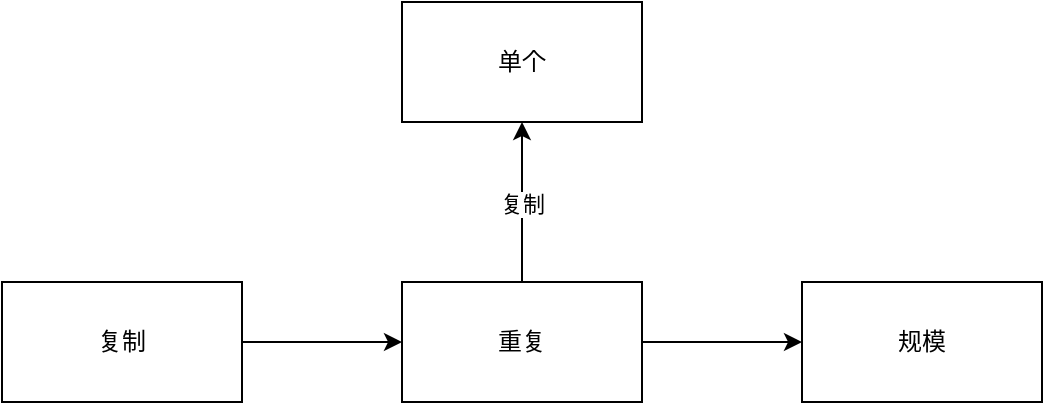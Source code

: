<mxfile version="24.8.0">
  <diagram id="R2lEEEUBdFMjLlhIrx00" name="Page-1">
    <mxGraphModel dx="1368" dy="757" grid="1" gridSize="10" guides="1" tooltips="1" connect="1" arrows="1" fold="1" page="1" pageScale="1" pageWidth="850" pageHeight="1100" math="0" shadow="0" extFonts="Permanent Marker^https://fonts.googleapis.com/css?family=Permanent+Marker">
      <root>
        <mxCell id="0" />
        <mxCell id="1" parent="0" />
        <mxCell id="NjFjKxCE7nN1qTIgbnOp-3" value="" style="edgeStyle=orthogonalEdgeStyle;rounded=0;orthogonalLoop=1;jettySize=auto;html=1;" edge="1" parent="1" source="NjFjKxCE7nN1qTIgbnOp-1" target="NjFjKxCE7nN1qTIgbnOp-2">
          <mxGeometry relative="1" as="geometry" />
        </mxCell>
        <mxCell id="NjFjKxCE7nN1qTIgbnOp-1" value="复制" style="rounded=0;whiteSpace=wrap;html=1;" vertex="1" parent="1">
          <mxGeometry x="270" y="290" width="120" height="60" as="geometry" />
        </mxCell>
        <mxCell id="NjFjKxCE7nN1qTIgbnOp-5" value="" style="edgeStyle=orthogonalEdgeStyle;rounded=0;orthogonalLoop=1;jettySize=auto;html=1;" edge="1" parent="1" source="NjFjKxCE7nN1qTIgbnOp-2" target="NjFjKxCE7nN1qTIgbnOp-4">
          <mxGeometry relative="1" as="geometry" />
        </mxCell>
        <mxCell id="NjFjKxCE7nN1qTIgbnOp-7" value="" style="edgeStyle=orthogonalEdgeStyle;rounded=0;orthogonalLoop=1;jettySize=auto;html=1;" edge="1" parent="1" source="NjFjKxCE7nN1qTIgbnOp-2" target="NjFjKxCE7nN1qTIgbnOp-6">
          <mxGeometry relative="1" as="geometry" />
        </mxCell>
        <mxCell id="NjFjKxCE7nN1qTIgbnOp-8" value="复制" style="edgeLabel;html=1;align=center;verticalAlign=middle;resizable=0;points=[];" vertex="1" connectable="0" parent="NjFjKxCE7nN1qTIgbnOp-7">
          <mxGeometry x="-0.025" relative="1" as="geometry">
            <mxPoint as="offset" />
          </mxGeometry>
        </mxCell>
        <mxCell id="NjFjKxCE7nN1qTIgbnOp-2" value="重复" style="whiteSpace=wrap;html=1;rounded=0;" vertex="1" parent="1">
          <mxGeometry x="470" y="290" width="120" height="60" as="geometry" />
        </mxCell>
        <mxCell id="NjFjKxCE7nN1qTIgbnOp-4" value="规模" style="whiteSpace=wrap;html=1;rounded=0;" vertex="1" parent="1">
          <mxGeometry x="670" y="290" width="120" height="60" as="geometry" />
        </mxCell>
        <mxCell id="NjFjKxCE7nN1qTIgbnOp-6" value="单个" style="whiteSpace=wrap;html=1;rounded=0;" vertex="1" parent="1">
          <mxGeometry x="470" y="150" width="120" height="60" as="geometry" />
        </mxCell>
      </root>
    </mxGraphModel>
  </diagram>
</mxfile>
